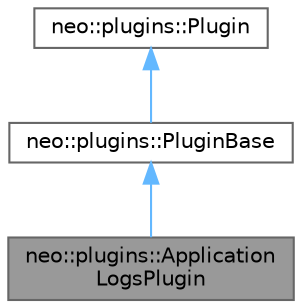 digraph "neo::plugins::ApplicationLogsPlugin"
{
 // LATEX_PDF_SIZE
  bgcolor="transparent";
  edge [fontname=Helvetica,fontsize=10,labelfontname=Helvetica,labelfontsize=10];
  node [fontname=Helvetica,fontsize=10,shape=box,height=0.2,width=0.4];
  Node1 [id="Node000001",label="neo::plugins::Application\lLogsPlugin",height=0.2,width=0.4,color="gray40", fillcolor="grey60", style="filled", fontcolor="black",tooltip="Represents an application logs plugin."];
  Node2 -> Node1 [id="edge1_Node000001_Node000002",dir="back",color="steelblue1",style="solid",tooltip=" "];
  Node2 [id="Node000002",label="neo::plugins::PluginBase",height=0.2,width=0.4,color="gray40", fillcolor="white", style="filled",URL="$classneo_1_1plugins_1_1_plugin_base.html",tooltip="Represents a base plugin."];
  Node3 -> Node2 [id="edge2_Node000002_Node000003",dir="back",color="steelblue1",style="solid",tooltip=" "];
  Node3 [id="Node000003",label="neo::plugins::Plugin",height=0.2,width=0.4,color="gray40", fillcolor="white", style="filled",URL="$classneo_1_1plugins_1_1_plugin.html",tooltip="Represents a plugin."];
}
